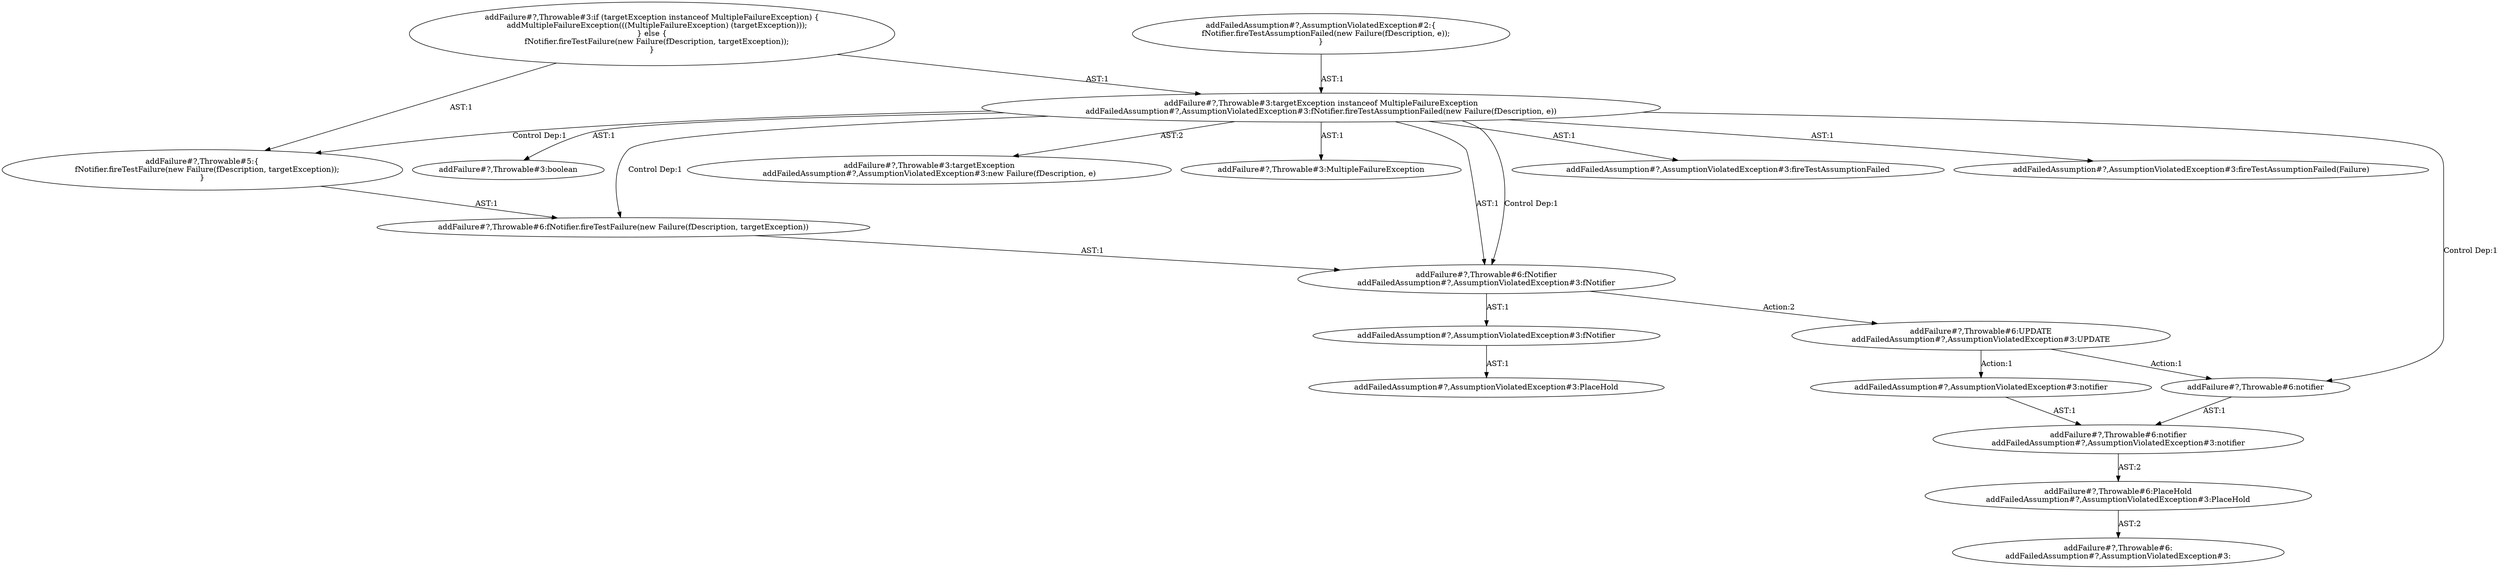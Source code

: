 digraph "Pattern" {
0 [label="addFailure#?,Throwable#6:UPDATE
addFailedAssumption#?,AssumptionViolatedException#3:UPDATE" shape=ellipse]
1 [label="addFailure#?,Throwable#6:fNotifier
addFailedAssumption#?,AssumptionViolatedException#3:fNotifier" shape=ellipse]
2 [label="addFailure#?,Throwable#3:targetException instanceof MultipleFailureException
addFailedAssumption#?,AssumptionViolatedException#3:fNotifier.fireTestAssumptionFailed(new Failure(fDescription, e))" shape=ellipse]
3 [label="addFailure#?,Throwable#3:if (targetException instanceof MultipleFailureException) \{
    addMultipleFailureException(((MultipleFailureException) (targetException)));
\} else \{
    fNotifier.fireTestFailure(new Failure(fDescription, targetException));
\}" shape=ellipse]
4 [label="addFailure#?,Throwable#3:boolean" shape=ellipse]
5 [label="addFailure#?,Throwable#3:targetException
addFailedAssumption#?,AssumptionViolatedException#3:new Failure(fDescription, e)" shape=ellipse]
6 [label="addFailure#?,Throwable#3:MultipleFailureException" shape=ellipse]
7 [label="addFailure#?,Throwable#5:\{
    fNotifier.fireTestFailure(new Failure(fDescription, targetException));
\}" shape=ellipse]
8 [label="addFailure#?,Throwable#6:fNotifier.fireTestFailure(new Failure(fDescription, targetException))" shape=ellipse]
9 [label="addFailure#?,Throwable#6:notifier" shape=ellipse]
10 [label="addFailure#?,Throwable#6:notifier
addFailedAssumption#?,AssumptionViolatedException#3:notifier" shape=ellipse]
11 [label="addFailure#?,Throwable#6:PlaceHold
addFailedAssumption#?,AssumptionViolatedException#3:PlaceHold" shape=ellipse]
12 [label="addFailure#?,Throwable#6:
addFailedAssumption#?,AssumptionViolatedException#3:" shape=ellipse]
13 [label="addFailedAssumption#?,AssumptionViolatedException#3:fNotifier" shape=ellipse]
14 [label="addFailedAssumption#?,AssumptionViolatedException#2:\{
    fNotifier.fireTestAssumptionFailed(new Failure(fDescription, e));
\}" shape=ellipse]
15 [label="addFailedAssumption#?,AssumptionViolatedException#3:notifier" shape=ellipse]
16 [label="addFailedAssumption#?,AssumptionViolatedException#3:fireTestAssumptionFailed" shape=ellipse]
17 [label="addFailedAssumption#?,AssumptionViolatedException#3:fireTestAssumptionFailed(Failure)" shape=ellipse]
18 [label="addFailedAssumption#?,AssumptionViolatedException#3:PlaceHold" shape=ellipse]
0 -> 9 [label="Action:1"];
0 -> 15 [label="Action:1"];
1 -> 0 [label="Action:2"];
1 -> 13 [label="AST:1"];
2 -> 1 [label="Control Dep:1"];
2 -> 4 [label="AST:1"];
2 -> 5 [label="AST:2"];
2 -> 6 [label="AST:1"];
2 -> 7 [label="Control Dep:1"];
2 -> 8 [label="Control Dep:1"];
2 -> 9 [label="Control Dep:1"];
2 -> 1 [label="AST:1"];
2 -> 16 [label="AST:1"];
2 -> 17 [label="AST:1"];
3 -> 2 [label="AST:1"];
3 -> 7 [label="AST:1"];
7 -> 8 [label="AST:1"];
8 -> 1 [label="AST:1"];
9 -> 10 [label="AST:1"];
10 -> 11 [label="AST:2"];
11 -> 12 [label="AST:2"];
13 -> 18 [label="AST:1"];
14 -> 2 [label="AST:1"];
15 -> 10 [label="AST:1"];
}